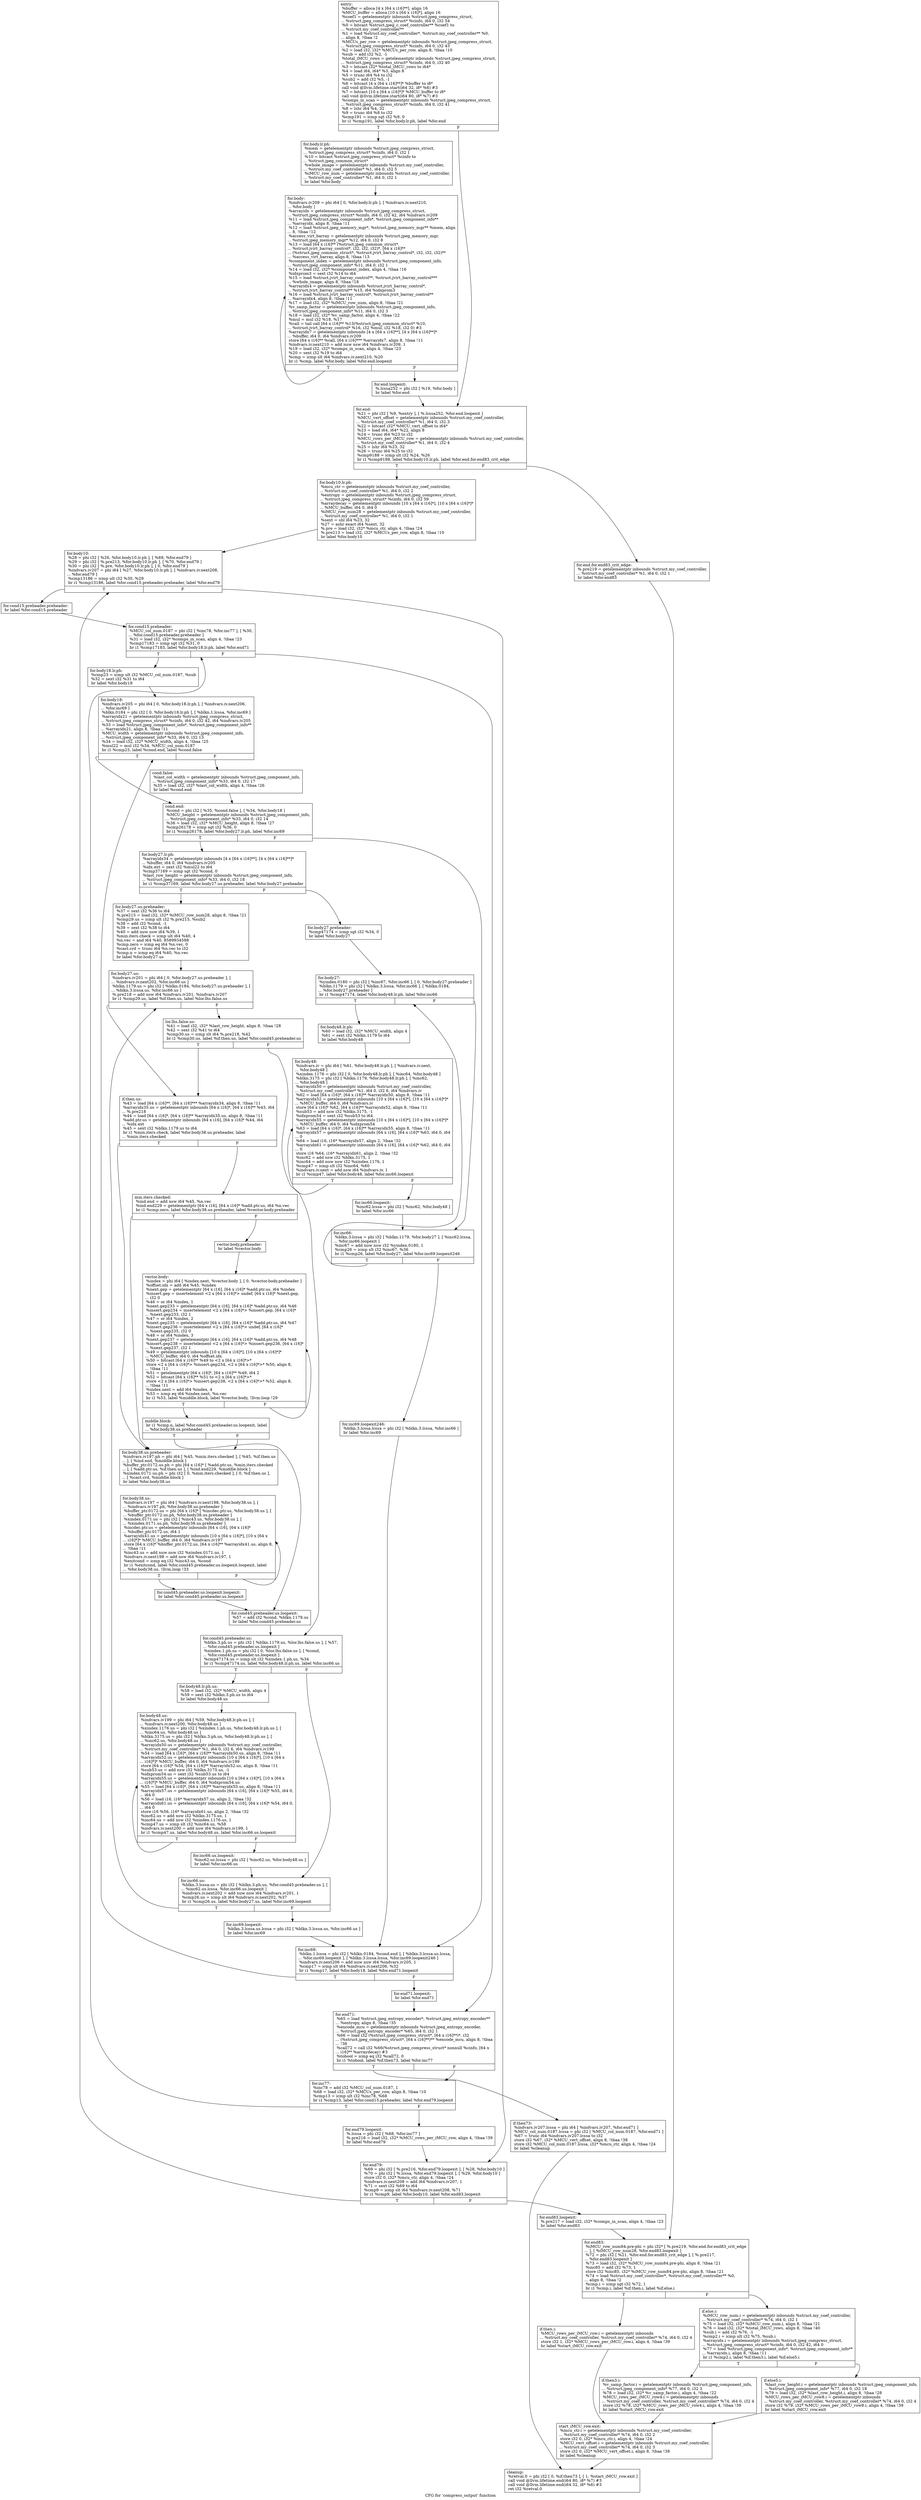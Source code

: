 digraph "CFG for 'compress_output' function" {
	label="CFG for 'compress_output' function";

	Node0x66eff60 [shape=record,label="{entry:\l  %buffer = alloca [4 x [64 x i16]**], align 16\l  %MCU_buffer = alloca [10 x [64 x i16]*], align 16\l  %coef1 = getelementptr inbounds %struct.jpeg_compress_struct,\l... %struct.jpeg_compress_struct* %cinfo, i64 0, i32 54\l  %0 = bitcast %struct.jpeg_c_coef_controller** %coef1 to\l... %struct.my_coef_controller**\l  %1 = load %struct.my_coef_controller*, %struct.my_coef_controller** %0,\l... align 8, !tbaa !2\l  %MCUs_per_row = getelementptr inbounds %struct.jpeg_compress_struct,\l... %struct.jpeg_compress_struct* %cinfo, i64 0, i32 43\l  %2 = load i32, i32* %MCUs_per_row, align 8, !tbaa !10\l  %sub = add i32 %2, -1\l  %total_iMCU_rows = getelementptr inbounds %struct.jpeg_compress_struct,\l... %struct.jpeg_compress_struct* %cinfo, i64 0, i32 40\l  %3 = bitcast i32* %total_iMCU_rows to i64*\l  %4 = load i64, i64* %3, align 8\l  %5 = trunc i64 %4 to i32\l  %sub2 = add i32 %5, -1\l  %6 = bitcast [4 x [64 x i16]**]* %buffer to i8*\l  call void @llvm.lifetime.start(i64 32, i8* %6) #3\l  %7 = bitcast [10 x [64 x i16]*]* %MCU_buffer to i8*\l  call void @llvm.lifetime.start(i64 80, i8* %7) #3\l  %comps_in_scan = getelementptr inbounds %struct.jpeg_compress_struct,\l... %struct.jpeg_compress_struct* %cinfo, i64 0, i32 41\l  %8 = lshr i64 %4, 32\l  %9 = trunc i64 %8 to i32\l  %cmp191 = icmp sgt i32 %9, 0\l  br i1 %cmp191, label %for.body.lr.ph, label %for.end\l|{<s0>T|<s1>F}}"];
	Node0x66eff60:s0 -> Node0x66f0630;
	Node0x66eff60:s1 -> Node0x66efec0;
	Node0x66f0630 [shape=record,label="{for.body.lr.ph:                                   \l  %mem = getelementptr inbounds %struct.jpeg_compress_struct,\l... %struct.jpeg_compress_struct* %cinfo, i64 0, i32 1\l  %10 = bitcast %struct.jpeg_compress_struct* %cinfo to\l... %struct.jpeg_common_struct*\l  %whole_image = getelementptr inbounds %struct.my_coef_controller,\l... %struct.my_coef_controller* %1, i64 0, i32 5\l  %iMCU_row_num = getelementptr inbounds %struct.my_coef_controller,\l... %struct.my_coef_controller* %1, i64 0, i32 1\l  br label %for.body\l}"];
	Node0x66f0630 -> Node0x66f1230;
	Node0x66f1230 [shape=record,label="{for.body:                                         \l  %indvars.iv209 = phi i64 [ 0, %for.body.lr.ph ], [ %indvars.iv.next210,\l... %for.body ]\l  %arrayidx = getelementptr inbounds %struct.jpeg_compress_struct,\l... %struct.jpeg_compress_struct* %cinfo, i64 0, i32 42, i64 %indvars.iv209\l  %11 = load %struct.jpeg_component_info*, %struct.jpeg_component_info**\l... %arrayidx, align 8, !tbaa !11\l  %12 = load %struct.jpeg_memory_mgr*, %struct.jpeg_memory_mgr** %mem, align\l... 8, !tbaa !12\l  %access_virt_barray = getelementptr inbounds %struct.jpeg_memory_mgr,\l... %struct.jpeg_memory_mgr* %12, i64 0, i32 8\l  %13 = load [64 x i16]** (%struct.jpeg_common_struct*,\l... %struct.jvirt_barray_control*, i32, i32, i32)*, [64 x i16]**\l... (%struct.jpeg_common_struct*, %struct.jvirt_barray_control*, i32, i32, i32)**\l... %access_virt_barray, align 8, !tbaa !13\l  %component_index = getelementptr inbounds %struct.jpeg_component_info,\l... %struct.jpeg_component_info* %11, i64 0, i32 1\l  %14 = load i32, i32* %component_index, align 4, !tbaa !16\l  %idxprom3 = sext i32 %14 to i64\l  %15 = load %struct.jvirt_barray_control**, %struct.jvirt_barray_control***\l... %whole_image, align 8, !tbaa !18\l  %arrayidx4 = getelementptr inbounds %struct.jvirt_barray_control*,\l... %struct.jvirt_barray_control** %15, i64 %idxprom3\l  %16 = load %struct.jvirt_barray_control*, %struct.jvirt_barray_control**\l... %arrayidx4, align 8, !tbaa !11\l  %17 = load i32, i32* %iMCU_row_num, align 8, !tbaa !21\l  %v_samp_factor = getelementptr inbounds %struct.jpeg_component_info,\l... %struct.jpeg_component_info* %11, i64 0, i32 3\l  %18 = load i32, i32* %v_samp_factor, align 4, !tbaa !22\l  %mul = mul i32 %18, %17\l  %call = tail call [64 x i16]** %13(%struct.jpeg_common_struct* %10,\l... %struct.jvirt_barray_control* %16, i32 %mul, i32 %18, i32 0) #3\l  %arrayidx7 = getelementptr inbounds [4 x [64 x i16]**], [4 x [64 x i16]**]*\l... %buffer, i64 0, i64 %indvars.iv209\l  store [64 x i16]** %call, [64 x i16]*** %arrayidx7, align 8, !tbaa !11\l  %indvars.iv.next210 = add nuw nsw i64 %indvars.iv209, 1\l  %19 = load i32, i32* %comps_in_scan, align 4, !tbaa !23\l  %20 = sext i32 %19 to i64\l  %cmp = icmp slt i64 %indvars.iv.next210, %20\l  br i1 %cmp, label %for.body, label %for.end.loopexit\l|{<s0>T|<s1>F}}"];
	Node0x66f1230:s0 -> Node0x66f1230;
	Node0x66f1230:s1 -> Node0x66dd7e0;
	Node0x66dd7e0 [shape=record,label="{for.end.loopexit:                                 \l  %.lcssa252 = phi i32 [ %19, %for.body ]\l  br label %for.end\l}"];
	Node0x66dd7e0 -> Node0x66efec0;
	Node0x66efec0 [shape=record,label="{for.end:                                          \l  %21 = phi i32 [ %9, %entry ], [ %.lcssa252, %for.end.loopexit ]\l  %MCU_vert_offset = getelementptr inbounds %struct.my_coef_controller,\l... %struct.my_coef_controller* %1, i64 0, i32 3\l  %22 = bitcast i32* %MCU_vert_offset to i64*\l  %23 = load i64, i64* %22, align 8\l  %24 = trunc i64 %23 to i32\l  %MCU_rows_per_iMCU_row = getelementptr inbounds %struct.my_coef_controller,\l... %struct.my_coef_controller* %1, i64 0, i32 4\l  %25 = lshr i64 %23, 32\l  %26 = trunc i64 %25 to i32\l  %cmp9188 = icmp slt i32 %24, %26\l  br i1 %cmp9188, label %for.body10.lr.ph, label %for.end.for.end83_crit_edge\l|{<s0>T|<s1>F}}"];
	Node0x66efec0:s0 -> Node0x66f3d10;
	Node0x66efec0:s1 -> Node0x66f3df0;
	Node0x66f3df0 [shape=record,label="{for.end.for.end83_crit_edge:                      \l  %.pre219 = getelementptr inbounds %struct.my_coef_controller,\l... %struct.my_coef_controller* %1, i64 0, i32 1\l  br label %for.end83\l}"];
	Node0x66f3df0 -> Node0x66f4060;
	Node0x66f3d10 [shape=record,label="{for.body10.lr.ph:                                 \l  %mcu_ctr = getelementptr inbounds %struct.my_coef_controller,\l... %struct.my_coef_controller* %1, i64 0, i32 2\l  %entropy = getelementptr inbounds %struct.jpeg_compress_struct,\l... %struct.jpeg_compress_struct* %cinfo, i64 0, i32 59\l  %arraydecay = getelementptr inbounds [10 x [64 x i16]*], [10 x [64 x i16]*]*\l... %MCU_buffer, i64 0, i64 0\l  %iMCU_row_num28 = getelementptr inbounds %struct.my_coef_controller,\l... %struct.my_coef_controller* %1, i64 0, i32 1\l  %sext = shl i64 %23, 32\l  %27 = ashr exact i64 %sext, 32\l  %.pre = load i32, i32* %mcu_ctr, align 4, !tbaa !24\l  %.pre213 = load i32, i32* %MCUs_per_row, align 8, !tbaa !10\l  br label %for.body10\l}"];
	Node0x66f3d10 -> Node0x66f5200;
	Node0x66f5200 [shape=record,label="{for.body10:                                       \l  %28 = phi i32 [ %26, %for.body10.lr.ph ], [ %69, %for.end79 ]\l  %29 = phi i32 [ %.pre213, %for.body10.lr.ph ], [ %70, %for.end79 ]\l  %30 = phi i32 [ %.pre, %for.body10.lr.ph ], [ 0, %for.end79 ]\l  %indvars.iv207 = phi i64 [ %27, %for.body10.lr.ph ], [ %indvars.iv.next208,\l... %for.end79 ]\l  %cmp13186 = icmp ult i32 %30, %29\l  br i1 %cmp13186, label %for.cond15.preheader.preheader, label %for.end79\l|{<s0>T|<s1>F}}"];
	Node0x66f5200:s0 -> Node0x66f2630;
	Node0x66f5200:s1 -> Node0x66f53c0;
	Node0x66f2630 [shape=record,label="{for.cond15.preheader.preheader:                   \l  br label %for.cond15.preheader\l}"];
	Node0x66f2630 -> Node0x66f27e0;
	Node0x66f27e0 [shape=record,label="{for.cond15.preheader:                             \l  %MCU_col_num.0187 = phi i32 [ %inc78, %for.inc77 ], [ %30,\l... %for.cond15.preheader.preheader ]\l  %31 = load i32, i32* %comps_in_scan, align 4, !tbaa !23\l  %cmp17183 = icmp sgt i32 %31, 0\l  br i1 %cmp17183, label %for.body18.lr.ph, label %for.end71\l|{<s0>T|<s1>F}}"];
	Node0x66f27e0:s0 -> Node0x66f6250;
	Node0x66f27e0:s1 -> Node0x66f6350;
	Node0x66f6250 [shape=record,label="{for.body18.lr.ph:                                 \l  %cmp23 = icmp ult i32 %MCU_col_num.0187, %sub\l  %32 = sext i32 %31 to i64\l  br label %for.body18\l}"];
	Node0x66f6250 -> Node0x66f23a0;
	Node0x66f23a0 [shape=record,label="{for.body18:                                       \l  %indvars.iv205 = phi i64 [ 0, %for.body18.lr.ph ], [ %indvars.iv.next206,\l... %for.inc69 ]\l  %blkn.0184 = phi i32 [ 0, %for.body18.lr.ph ], [ %blkn.1.lcssa, %for.inc69 ]\l  %arrayidx21 = getelementptr inbounds %struct.jpeg_compress_struct,\l... %struct.jpeg_compress_struct* %cinfo, i64 0, i32 42, i64 %indvars.iv205\l  %33 = load %struct.jpeg_component_info*, %struct.jpeg_component_info**\l... %arrayidx21, align 8, !tbaa !11\l  %MCU_width = getelementptr inbounds %struct.jpeg_component_info,\l... %struct.jpeg_component_info* %33, i64 0, i32 13\l  %34 = load i32, i32* %MCU_width, align 4, !tbaa !25\l  %mul22 = mul i32 %34, %MCU_col_num.0187\l  br i1 %cmp23, label %cond.end, label %cond.false\l|{<s0>T|<s1>F}}"];
	Node0x66f23a0:s0 -> Node0x66f6fb0;
	Node0x66f23a0:s1 -> Node0x66f7060;
	Node0x66f7060 [shape=record,label="{cond.false:                                       \l  %last_col_width = getelementptr inbounds %struct.jpeg_component_info,\l... %struct.jpeg_component_info* %33, i64 0, i32 17\l  %35 = load i32, i32* %last_col_width, align 4, !tbaa !26\l  br label %cond.end\l}"];
	Node0x66f7060 -> Node0x66f6fb0;
	Node0x66f6fb0 [shape=record,label="{cond.end:                                         \l  %cond = phi i32 [ %35, %cond.false ], [ %34, %for.body18 ]\l  %MCU_height = getelementptr inbounds %struct.jpeg_component_info,\l... %struct.jpeg_component_info* %33, i64 0, i32 14\l  %36 = load i32, i32* %MCU_height, align 8, !tbaa !27\l  %cmp26178 = icmp sgt i32 %36, 0\l  br i1 %cmp26178, label %for.body27.lr.ph, label %for.inc69\l|{<s0>T|<s1>F}}"];
	Node0x66f6fb0:s0 -> Node0x66f7820;
	Node0x66f6fb0:s1 -> Node0x66f67b0;
	Node0x66f7820 [shape=record,label="{for.body27.lr.ph:                                 \l  %arrayidx34 = getelementptr inbounds [4 x [64 x i16]**], [4 x [64 x i16]**]*\l... %buffer, i64 0, i64 %indvars.iv205\l  %idx.ext = zext i32 %mul22 to i64\l  %cmp37169 = icmp sgt i32 %cond, 0\l  %last_row_height = getelementptr inbounds %struct.jpeg_component_info,\l... %struct.jpeg_component_info* %33, i64 0, i32 18\l  br i1 %cmp37169, label %for.body27.us.preheader, label %for.body27.preheader\l|{<s0>T|<s1>F}}"];
	Node0x66f7820:s0 -> Node0x66f7c30;
	Node0x66f7820:s1 -> Node0x66f7d30;
	Node0x66f7d30 [shape=record,label="{for.body27.preheader:                             \l  %cmp47174 = icmp sgt i32 %34, 0\l  br label %for.body27\l}"];
	Node0x66f7d30 -> Node0x66f7f40;
	Node0x66f7c30 [shape=record,label="{for.body27.us.preheader:                          \l  %37 = sext i32 %36 to i64\l  %.pre215 = load i32, i32* %iMCU_row_num28, align 8, !tbaa !21\l  %cmp29.us = icmp ult i32 %.pre215, %sub2\l  %38 = add i32 %cond, -1\l  %39 = zext i32 %38 to i64\l  %40 = add nuw nsw i64 %39, 1\l  %min.iters.check = icmp ult i64 %40, 4\l  %n.vec = and i64 %40, 8589934588\l  %cmp.zero = icmp eq i64 %n.vec, 0\l  %cast.crd = trunc i64 %n.vec to i32\l  %cmp.n = icmp eq i64 %40, %n.vec\l  br label %for.body27.us\l}"];
	Node0x66f7c30 -> Node0x66f8620;
	Node0x66f8620 [shape=record,label="{for.body27.us:                                    \l  %indvars.iv201 = phi i64 [ 0, %for.body27.us.preheader ], [\l... %indvars.iv.next202, %for.inc66.us ]\l  %blkn.1179.us = phi i32 [ %blkn.0184, %for.body27.us.preheader ], [\l... %blkn.3.lcssa.us, %for.inc66.us ]\l  %.pre218 = add nsw i64 %indvars.iv201, %indvars.iv207\l  br i1 %cmp29.us, label %if.then.us, label %lor.lhs.false.us\l|{<s0>T|<s1>F}}"];
	Node0x66f8620:s0 -> Node0x66f8bd0;
	Node0x66f8620:s1 -> Node0x66f8ce0;
	Node0x66f8ce0 [shape=record,label="{lor.lhs.false.us:                                 \l  %41 = load i32, i32* %last_row_height, align 8, !tbaa !28\l  %42 = sext i32 %41 to i64\l  %cmp30.us = icmp slt i64 %.pre218, %42\l  br i1 %cmp30.us, label %if.then.us, label %for.cond45.preheader.us\l|{<s0>T|<s1>F}}"];
	Node0x66f8ce0:s0 -> Node0x66f8bd0;
	Node0x66f8ce0:s1 -> Node0x66f95c0;
	Node0x66f8bd0 [shape=record,label="{if.then.us:                                       \l  %43 = load [64 x i16]**, [64 x i16]*** %arrayidx34, align 8, !tbaa !11\l  %arrayidx35.us = getelementptr inbounds [64 x i16]*, [64 x i16]** %43, i64\l... %.pre218\l  %44 = load [64 x i16]*, [64 x i16]** %arrayidx35.us, align 8, !tbaa !11\l  %add.ptr.us = getelementptr inbounds [64 x i16], [64 x i16]* %44, i64\l... %idx.ext\l  %45 = sext i32 %blkn.1179.us to i64\l  br i1 %min.iters.check, label %for.body38.us.preheader, label\l... %min.iters.checked\l|{<s0>T|<s1>F}}"];
	Node0x66f8bd0:s0 -> Node0x66f59f0;
	Node0x66f8bd0:s1 -> Node0x66f5af0;
	Node0x66f59f0 [shape=record,label="{for.body38.us.preheader:                          \l  %indvars.iv197.ph = phi i64 [ %45, %min.iters.checked ], [ %45, %if.then.us\l... ], [ %ind.end, %middle.block ]\l  %buffer_ptr.0172.us.ph = phi [64 x i16]* [ %add.ptr.us, %min.iters.checked\l... ], [ %add.ptr.us, %if.then.us ], [ %ind.end229, %middle.block ]\l  %xindex.0171.us.ph = phi i32 [ 0, %min.iters.checked ], [ 0, %if.then.us ],\l... [ %cast.crd, %middle.block ]\l  br label %for.body38.us\l}"];
	Node0x66f59f0 -> Node0x66fa6f0;
	Node0x66f5af0 [shape=record,label="{min.iters.checked:                                \l  %ind.end = add nsw i64 %45, %n.vec\l  %ind.end229 = getelementptr [64 x i16], [64 x i16]* %add.ptr.us, i64 %n.vec\l  br i1 %cmp.zero, label %for.body38.us.preheader, label %vector.body.preheader\l|{<s0>T|<s1>F}}"];
	Node0x66f5af0:s0 -> Node0x66f59f0;
	Node0x66f5af0:s1 -> Node0x66fa940;
	Node0x66fa940 [shape=record,label="{vector.body.preheader:                            \l  br label %vector.body\l}"];
	Node0x66fa940 -> Node0x66faa50;
	Node0x66faa50 [shape=record,label="{vector.body:                                      \l  %index = phi i64 [ %index.next, %vector.body ], [ 0, %vector.body.preheader ]\l  %offset.idx = add i64 %45, %index\l  %next.gep = getelementptr [64 x i16], [64 x i16]* %add.ptr.us, i64 %index\l  %insert.gep = insertelement \<2 x [64 x i16]*\> undef, [64 x i16]* %next.gep,\l... i32 0\l  %46 = or i64 %index, 1\l  %next.gep233 = getelementptr [64 x i16], [64 x i16]* %add.ptr.us, i64 %46\l  %insert.gep234 = insertelement \<2 x [64 x i16]*\> %insert.gep, [64 x i16]*\l... %next.gep233, i32 1\l  %47 = or i64 %index, 2\l  %next.gep235 = getelementptr [64 x i16], [64 x i16]* %add.ptr.us, i64 %47\l  %insert.gep236 = insertelement \<2 x [64 x i16]*\> undef, [64 x i16]*\l... %next.gep235, i32 0\l  %48 = or i64 %index, 3\l  %next.gep237 = getelementptr [64 x i16], [64 x i16]* %add.ptr.us, i64 %48\l  %insert.gep238 = insertelement \<2 x [64 x i16]*\> %insert.gep236, [64 x i16]*\l... %next.gep237, i32 1\l  %49 = getelementptr inbounds [10 x [64 x i16]*], [10 x [64 x i16]*]*\l... %MCU_buffer, i64 0, i64 %offset.idx\l  %50 = bitcast [64 x i16]** %49 to \<2 x [64 x i16]*\>*\l  store \<2 x [64 x i16]*\> %insert.gep234, \<2 x [64 x i16]*\>* %50, align 8,\l... !tbaa !11\l  %51 = getelementptr [64 x i16]*, [64 x i16]** %49, i64 2\l  %52 = bitcast [64 x i16]** %51 to \<2 x [64 x i16]*\>*\l  store \<2 x [64 x i16]*\> %insert.gep238, \<2 x [64 x i16]*\>* %52, align 8,\l... !tbaa !11\l  %index.next = add i64 %index, 4\l  %53 = icmp eq i64 %index.next, %n.vec\l  br i1 %53, label %middle.block, label %vector.body, !llvm.loop !29\l|{<s0>T|<s1>F}}"];
	Node0x66faa50:s0 -> Node0x66f5d20;
	Node0x66faa50:s1 -> Node0x66faa50;
	Node0x66f5d20 [shape=record,label="{middle.block:                                     \l  br i1 %cmp.n, label %for.cond45.preheader.us.loopexit, label\l... %for.body38.us.preheader\l|{<s0>T|<s1>F}}"];
	Node0x66f5d20:s0 -> Node0x66fb8d0;
	Node0x66f5d20:s1 -> Node0x66f59f0;
	Node0x66fba20 [shape=record,label="{for.inc66.us.loopexit:                            \l  %inc62.us.lcssa = phi i32 [ %inc62.us, %for.body48.us ]\l  br label %for.inc66.us\l}"];
	Node0x66fba20 -> Node0x66f87f0;
	Node0x66f87f0 [shape=record,label="{for.inc66.us:                                     \l  %blkn.3.lcssa.us = phi i32 [ %blkn.3.ph.us, %for.cond45.preheader.us ], [\l... %inc62.us.lcssa, %for.inc66.us.loopexit ]\l  %indvars.iv.next202 = add nuw nsw i64 %indvars.iv201, 1\l  %cmp26.us = icmp slt i64 %indvars.iv.next202, %37\l  br i1 %cmp26.us, label %for.body27.us, label %for.inc69.loopexit\l|{<s0>T|<s1>F}}"];
	Node0x66f87f0:s0 -> Node0x66f8620;
	Node0x66f87f0:s1 -> Node0x66fbfb0;
	Node0x66fbb30 [shape=record,label="{for.body48.us:                                    \l  %indvars.iv199 = phi i64 [ %59, %for.body48.lr.ph.us ], [\l... %indvars.iv.next200, %for.body48.us ]\l  %xindex.1176.us = phi i32 [ %xindex.1.ph.us, %for.body48.lr.ph.us ], [\l... %inc64.us, %for.body48.us ]\l  %blkn.3175.us = phi i32 [ %blkn.3.ph.us, %for.body48.lr.ph.us ], [\l... %inc62.us, %for.body48.us ]\l  %arrayidx50.us = getelementptr inbounds %struct.my_coef_controller,\l... %struct.my_coef_controller* %1, i64 0, i32 6, i64 %indvars.iv199\l  %54 = load [64 x i16]*, [64 x i16]** %arrayidx50.us, align 8, !tbaa !11\l  %arrayidx52.us = getelementptr inbounds [10 x [64 x i16]*], [10 x [64 x\l... i16]*]* %MCU_buffer, i64 0, i64 %indvars.iv199\l  store [64 x i16]* %54, [64 x i16]** %arrayidx52.us, align 8, !tbaa !11\l  %sub53.us = add nsw i32 %blkn.3175.us, -1\l  %idxprom54.us = sext i32 %sub53.us to i64\l  %arrayidx55.us = getelementptr inbounds [10 x [64 x i16]*], [10 x [64 x\l... i16]*]* %MCU_buffer, i64 0, i64 %idxprom54.us\l  %55 = load [64 x i16]*, [64 x i16]** %arrayidx55.us, align 8, !tbaa !11\l  %arrayidx57.us = getelementptr inbounds [64 x i16], [64 x i16]* %55, i64 0,\l... i64 0\l  %56 = load i16, i16* %arrayidx57.us, align 2, !tbaa !32\l  %arrayidx61.us = getelementptr inbounds [64 x i16], [64 x i16]* %54, i64 0,\l... i64 0\l  store i16 %56, i16* %arrayidx61.us, align 2, !tbaa !32\l  %inc62.us = add nsw i32 %blkn.3175.us, 1\l  %inc64.us = add nsw i32 %xindex.1176.us, 1\l  %cmp47.us = icmp slt i32 %inc64.us, %58\l  %indvars.iv.next200 = add nsw i64 %indvars.iv199, 1\l  br i1 %cmp47.us, label %for.body48.us, label %for.inc66.us.loopexit\l|{<s0>T|<s1>F}}"];
	Node0x66fbb30:s0 -> Node0x66fbb30;
	Node0x66fbb30:s1 -> Node0x66fba20;
	Node0x66fa6f0 [shape=record,label="{for.body38.us:                                    \l  %indvars.iv197 = phi i64 [ %indvars.iv.next198, %for.body38.us ], [\l... %indvars.iv197.ph, %for.body38.us.preheader ]\l  %buffer_ptr.0172.us = phi [64 x i16]* [ %incdec.ptr.us, %for.body38.us ], [\l... %buffer_ptr.0172.us.ph, %for.body38.us.preheader ]\l  %xindex.0171.us = phi i32 [ %inc43.us, %for.body38.us ], [\l... %xindex.0171.us.ph, %for.body38.us.preheader ]\l  %incdec.ptr.us = getelementptr inbounds [64 x i16], [64 x i16]*\l... %buffer_ptr.0172.us, i64 1\l  %arrayidx41.us = getelementptr inbounds [10 x [64 x i16]*], [10 x [64 x\l... i16]*]* %MCU_buffer, i64 0, i64 %indvars.iv197\l  store [64 x i16]* %buffer_ptr.0172.us, [64 x i16]** %arrayidx41.us, align 8,\l... !tbaa !11\l  %inc43.us = add nuw nsw i32 %xindex.0171.us, 1\l  %indvars.iv.next198 = add nsw i64 %indvars.iv197, 1\l  %exitcond = icmp eq i32 %inc43.us, %cond\l  br i1 %exitcond, label %for.cond45.preheader.us.loopexit.loopexit, label\l... %for.body38.us, !llvm.loop !33\l|{<s0>T|<s1>F}}"];
	Node0x66fa6f0:s0 -> Node0x66eb620;
	Node0x66fa6f0:s1 -> Node0x66fa6f0;
	Node0x66eb620 [shape=record,label="{for.cond45.preheader.us.loopexit.loopexit:        \l  br label %for.cond45.preheader.us.loopexit\l}"];
	Node0x66eb620 -> Node0x66fb8d0;
	Node0x66fb8d0 [shape=record,label="{for.cond45.preheader.us.loopexit:                 \l  %57 = add i32 %cond, %blkn.1179.us\l  br label %for.cond45.preheader.us\l}"];
	Node0x66fb8d0 -> Node0x66f95c0;
	Node0x66f95c0 [shape=record,label="{for.cond45.preheader.us:                          \l  %blkn.3.ph.us = phi i32 [ %blkn.1179.us, %lor.lhs.false.us ], [ %57,\l... %for.cond45.preheader.us.loopexit ]\l  %xindex.1.ph.us = phi i32 [ 0, %lor.lhs.false.us ], [ %cond,\l... %for.cond45.preheader.us.loopexit ]\l  %cmp47174.us = icmp slt i32 %xindex.1.ph.us, %34\l  br i1 %cmp47174.us, label %for.body48.lr.ph.us, label %for.inc66.us\l|{<s0>T|<s1>F}}"];
	Node0x66f95c0:s0 -> Node0x66fc0c0;
	Node0x66f95c0:s1 -> Node0x66f87f0;
	Node0x66fc0c0 [shape=record,label="{for.body48.lr.ph.us:                              \l  %58 = load i32, i32* %MCU_width, align 4\l  %59 = sext i32 %blkn.3.ph.us to i64\l  br label %for.body48.us\l}"];
	Node0x66fc0c0 -> Node0x66fbb30;
	Node0x66f7f40 [shape=record,label="{for.body27:                                       \l  %yindex.0180 = phi i32 [ %inc67, %for.inc66 ], [ 0, %for.body27.preheader ]\l  %blkn.1179 = phi i32 [ %blkn.3.lcssa, %for.inc66 ], [ %blkn.0184,\l... %for.body27.preheader ]\l  br i1 %cmp47174, label %for.body48.lr.ph, label %for.inc66\l|{<s0>T|<s1>F}}"];
	Node0x66f7f40:s0 -> Node0x66ebd50;
	Node0x66f7f40:s1 -> Node0x66eba50;
	Node0x66ebd50 [shape=record,label="{for.body48.lr.ph:                                 \l  %60 = load i32, i32* %MCU_width, align 4\l  %61 = sext i32 %blkn.1179 to i64\l  br label %for.body48\l}"];
	Node0x66ebd50 -> Node0x66ebf20;
	Node0x66ebf20 [shape=record,label="{for.body48:                                       \l  %indvars.iv = phi i64 [ %61, %for.body48.lr.ph ], [ %indvars.iv.next,\l... %for.body48 ]\l  %xindex.1176 = phi i32 [ 0, %for.body48.lr.ph ], [ %inc64, %for.body48 ]\l  %blkn.3175 = phi i32 [ %blkn.1179, %for.body48.lr.ph ], [ %inc62,\l... %for.body48 ]\l  %arrayidx50 = getelementptr inbounds %struct.my_coef_controller,\l... %struct.my_coef_controller* %1, i64 0, i32 6, i64 %indvars.iv\l  %62 = load [64 x i16]*, [64 x i16]** %arrayidx50, align 8, !tbaa !11\l  %arrayidx52 = getelementptr inbounds [10 x [64 x i16]*], [10 x [64 x i16]*]*\l... %MCU_buffer, i64 0, i64 %indvars.iv\l  store [64 x i16]* %62, [64 x i16]** %arrayidx52, align 8, !tbaa !11\l  %sub53 = add nsw i32 %blkn.3175, -1\l  %idxprom54 = sext i32 %sub53 to i64\l  %arrayidx55 = getelementptr inbounds [10 x [64 x i16]*], [10 x [64 x i16]*]*\l... %MCU_buffer, i64 0, i64 %idxprom54\l  %63 = load [64 x i16]*, [64 x i16]** %arrayidx55, align 8, !tbaa !11\l  %arrayidx57 = getelementptr inbounds [64 x i16], [64 x i16]* %63, i64 0, i64\l... 0\l  %64 = load i16, i16* %arrayidx57, align 2, !tbaa !32\l  %arrayidx61 = getelementptr inbounds [64 x i16], [64 x i16]* %62, i64 0, i64\l... 0\l  store i16 %64, i16* %arrayidx61, align 2, !tbaa !32\l  %inc62 = add nsw i32 %blkn.3175, 1\l  %inc64 = add nuw nsw i32 %xindex.1176, 1\l  %cmp47 = icmp slt i32 %inc64, %60\l  %indvars.iv.next = add nsw i64 %indvars.iv, 1\l  br i1 %cmp47, label %for.body48, label %for.inc66.loopexit\l|{<s0>T|<s1>F}}"];
	Node0x66ebf20:s0 -> Node0x66ebf20;
	Node0x66ebf20:s1 -> Node0x66ecf50;
	Node0x66ecf50 [shape=record,label="{for.inc66.loopexit:                               \l  %inc62.lcssa = phi i32 [ %inc62, %for.body48 ]\l  br label %for.inc66\l}"];
	Node0x66ecf50 -> Node0x66eba50;
	Node0x66eba50 [shape=record,label="{for.inc66:                                        \l  %blkn.3.lcssa = phi i32 [ %blkn.1179, %for.body27 ], [ %inc62.lcssa,\l... %for.inc66.loopexit ]\l  %inc67 = add nuw nsw i32 %yindex.0180, 1\l  %cmp26 = icmp slt i32 %inc67, %36\l  br i1 %cmp26, label %for.body27, label %for.inc69.loopexit246\l|{<s0>T|<s1>F}}"];
	Node0x66eba50:s0 -> Node0x66f7f40;
	Node0x66eba50:s1 -> Node0x6701350;
	Node0x66fbfb0 [shape=record,label="{for.inc69.loopexit:                               \l  %blkn.3.lcssa.us.lcssa = phi i32 [ %blkn.3.lcssa.us, %for.inc66.us ]\l  br label %for.inc69\l}"];
	Node0x66fbfb0 -> Node0x66f67b0;
	Node0x6701350 [shape=record,label="{for.inc69.loopexit246:                            \l  %blkn.3.lcssa.lcssa = phi i32 [ %blkn.3.lcssa, %for.inc66 ]\l  br label %for.inc69\l}"];
	Node0x6701350 -> Node0x66f67b0;
	Node0x66f67b0 [shape=record,label="{for.inc69:                                        \l  %blkn.1.lcssa = phi i32 [ %blkn.0184, %cond.end ], [ %blkn.3.lcssa.us.lcssa,\l... %for.inc69.loopexit ], [ %blkn.3.lcssa.lcssa, %for.inc69.loopexit246 ]\l  %indvars.iv.next206 = add nuw nsw i64 %indvars.iv205, 1\l  %cmp17 = icmp slt i64 %indvars.iv.next206, %32\l  br i1 %cmp17, label %for.body18, label %for.end71.loopexit\l|{<s0>T|<s1>F}}"];
	Node0x66f67b0:s0 -> Node0x66f23a0;
	Node0x66f67b0:s1 -> Node0x67016c0;
	Node0x67016c0 [shape=record,label="{for.end71.loopexit:                               \l  br label %for.end71\l}"];
	Node0x67016c0 -> Node0x66f6350;
	Node0x66f6350 [shape=record,label="{for.end71:                                        \l  %65 = load %struct.jpeg_entropy_encoder*, %struct.jpeg_entropy_encoder**\l... %entropy, align 8, !tbaa !35\l  %encode_mcu = getelementptr inbounds %struct.jpeg_entropy_encoder,\l... %struct.jpeg_entropy_encoder* %65, i64 0, i32 1\l  %66 = load i32 (%struct.jpeg_compress_struct*, [64 x i16]**)*, i32\l... (%struct.jpeg_compress_struct*, [64 x i16]**)** %encode_mcu, align 8, !tbaa\l... !36\l  %call72 = call i32 %66(%struct.jpeg_compress_struct* nonnull %cinfo, [64 x\l... i16]** %arraydecay) #3\l  %tobool = icmp eq i32 %call72, 0\l  br i1 %tobool, label %if.then73, label %for.inc77\l|{<s0>T|<s1>F}}"];
	Node0x66f6350:s0 -> Node0x6701b60;
	Node0x66f6350:s1 -> Node0x66f5f50;
	Node0x6701b60 [shape=record,label="{if.then73:                                        \l  %indvars.iv207.lcssa = phi i64 [ %indvars.iv207, %for.end71 ]\l  %MCU_col_num.0187.lcssa = phi i32 [ %MCU_col_num.0187, %for.end71 ]\l  %67 = trunc i64 %indvars.iv207.lcssa to i32\l  store i32 %67, i32* %MCU_vert_offset, align 8, !tbaa !38\l  store i32 %MCU_col_num.0187.lcssa, i32* %mcu_ctr, align 4, !tbaa !24\l  br label %cleanup\l}"];
	Node0x6701b60 -> Node0x6702590;
	Node0x66f5f50 [shape=record,label="{for.inc77:                                        \l  %inc78 = add i32 %MCU_col_num.0187, 1\l  %68 = load i32, i32* %MCUs_per_row, align 8, !tbaa !10\l  %cmp13 = icmp ult i32 %inc78, %68\l  br i1 %cmp13, label %for.cond15.preheader, label %for.end79.loopexit\l|{<s0>T|<s1>F}}"];
	Node0x66f5f50:s0 -> Node0x66f27e0;
	Node0x66f5f50:s1 -> Node0x66f9980;
	Node0x66f9980 [shape=record,label="{for.end79.loopexit:                               \l  %.lcssa = phi i32 [ %68, %for.inc77 ]\l  %.pre216 = load i32, i32* %MCU_rows_per_iMCU_row, align 4, !tbaa !39\l  br label %for.end79\l}"];
	Node0x66f9980 -> Node0x66f53c0;
	Node0x66f53c0 [shape=record,label="{for.end79:                                        \l  %69 = phi i32 [ %.pre216, %for.end79.loopexit ], [ %28, %for.body10 ]\l  %70 = phi i32 [ %.lcssa, %for.end79.loopexit ], [ %29, %for.body10 ]\l  store i32 0, i32* %mcu_ctr, align 4, !tbaa !24\l  %indvars.iv.next208 = add i64 %indvars.iv207, 1\l  %71 = sext i32 %69 to i64\l  %cmp9 = icmp slt i64 %indvars.iv.next208, %71\l  br i1 %cmp9, label %for.body10, label %for.end83.loopexit\l|{<s0>T|<s1>F}}"];
	Node0x66f53c0:s0 -> Node0x66f5200;
	Node0x66f53c0:s1 -> Node0x66f9e40;
	Node0x66f9e40 [shape=record,label="{for.end83.loopexit:                               \l  %.pre217 = load i32, i32* %comps_in_scan, align 4, !tbaa !23\l  br label %for.end83\l}"];
	Node0x66f9e40 -> Node0x66f4060;
	Node0x66f4060 [shape=record,label="{for.end83:                                        \l  %iMCU_row_num84.pre-phi = phi i32* [ %.pre219, %for.end.for.end83_crit_edge\l... ], [ %iMCU_row_num28, %for.end83.loopexit ]\l  %72 = phi i32 [ %21, %for.end.for.end83_crit_edge ], [ %.pre217,\l... %for.end83.loopexit ]\l  %73 = load i32, i32* %iMCU_row_num84.pre-phi, align 8, !tbaa !21\l  %inc85 = add i32 %73, 1\l  store i32 %inc85, i32* %iMCU_row_num84.pre-phi, align 8, !tbaa !21\l  %74 = load %struct.my_coef_controller*, %struct.my_coef_controller** %0,\l... align 8, !tbaa !2\l  %cmp.i = icmp sgt i32 %72, 1\l  br i1 %cmp.i, label %if.then.i, label %if.else.i\l|{<s0>T|<s1>F}}"];
	Node0x66f4060:s0 -> Node0x6703e00;
	Node0x66f4060:s1 -> Node0x6703eb0;
	Node0x6703e00 [shape=record,label="{if.then.i:                                        \l  %MCU_rows_per_iMCU_row.i = getelementptr inbounds\l... %struct.my_coef_controller, %struct.my_coef_controller* %74, i64 0, i32 4\l  store i32 1, i32* %MCU_rows_per_iMCU_row.i, align 4, !tbaa !39\l  br label %start_iMCU_row.exit\l}"];
	Node0x6703e00 -> Node0x6704140;
	Node0x6703eb0 [shape=record,label="{if.else.i:                                        \l  %iMCU_row_num.i = getelementptr inbounds %struct.my_coef_controller,\l... %struct.my_coef_controller* %74, i64 0, i32 1\l  %75 = load i32, i32* %iMCU_row_num.i, align 8, !tbaa !21\l  %76 = load i32, i32* %total_iMCU_rows, align 8, !tbaa !40\l  %sub.i = add i32 %76, -1\l  %cmp2.i = icmp ult i32 %75, %sub.i\l  %arrayidx.i = getelementptr inbounds %struct.jpeg_compress_struct,\l... %struct.jpeg_compress_struct* %cinfo, i64 0, i32 42, i64 0\l  %77 = load %struct.jpeg_component_info*, %struct.jpeg_component_info**\l... %arrayidx.i, align 8, !tbaa !11\l  br i1 %cmp2.i, label %if.then3.i, label %if.else5.i\l|{<s0>T|<s1>F}}"];
	Node0x6703eb0:s0 -> Node0x6704a70;
	Node0x6703eb0:s1 -> Node0x6704b20;
	Node0x6704a70 [shape=record,label="{if.then3.i:                                       \l  %v_samp_factor.i = getelementptr inbounds %struct.jpeg_component_info,\l... %struct.jpeg_component_info* %77, i64 0, i32 3\l  %78 = load i32, i32* %v_samp_factor.i, align 4, !tbaa !22\l  %MCU_rows_per_iMCU_row4.i = getelementptr inbounds\l... %struct.my_coef_controller, %struct.my_coef_controller* %74, i64 0, i32 4\l  store i32 %78, i32* %MCU_rows_per_iMCU_row4.i, align 4, !tbaa !39\l  br label %start_iMCU_row.exit\l}"];
	Node0x6704a70 -> Node0x6704140;
	Node0x6704b20 [shape=record,label="{if.else5.i:                                       \l  %last_row_height.i = getelementptr inbounds %struct.jpeg_component_info,\l... %struct.jpeg_component_info* %77, i64 0, i32 18\l  %79 = load i32, i32* %last_row_height.i, align 8, !tbaa !28\l  %MCU_rows_per_iMCU_row8.i = getelementptr inbounds\l... %struct.my_coef_controller, %struct.my_coef_controller* %74, i64 0, i32 4\l  store i32 %79, i32* %MCU_rows_per_iMCU_row8.i, align 4, !tbaa !39\l  br label %start_iMCU_row.exit\l}"];
	Node0x6704b20 -> Node0x6704140;
	Node0x6704140 [shape=record,label="{start_iMCU_row.exit:                              \l  %mcu_ctr.i = getelementptr inbounds %struct.my_coef_controller,\l... %struct.my_coef_controller* %74, i64 0, i32 2\l  store i32 0, i32* %mcu_ctr.i, align 4, !tbaa !24\l  %MCU_vert_offset.i = getelementptr inbounds %struct.my_coef_controller,\l... %struct.my_coef_controller* %74, i64 0, i32 3\l  store i32 0, i32* %MCU_vert_offset.i, align 8, !tbaa !38\l  br label %cleanup\l}"];
	Node0x6704140 -> Node0x6702590;
	Node0x6702590 [shape=record,label="{cleanup:                                          \l  %retval.0 = phi i32 [ 0, %if.then73 ], [ 1, %start_iMCU_row.exit ]\l  call void @llvm.lifetime.end(i64 80, i8* %7) #3\l  call void @llvm.lifetime.end(i64 32, i8* %6) #3\l  ret i32 %retval.0\l}"];
}
